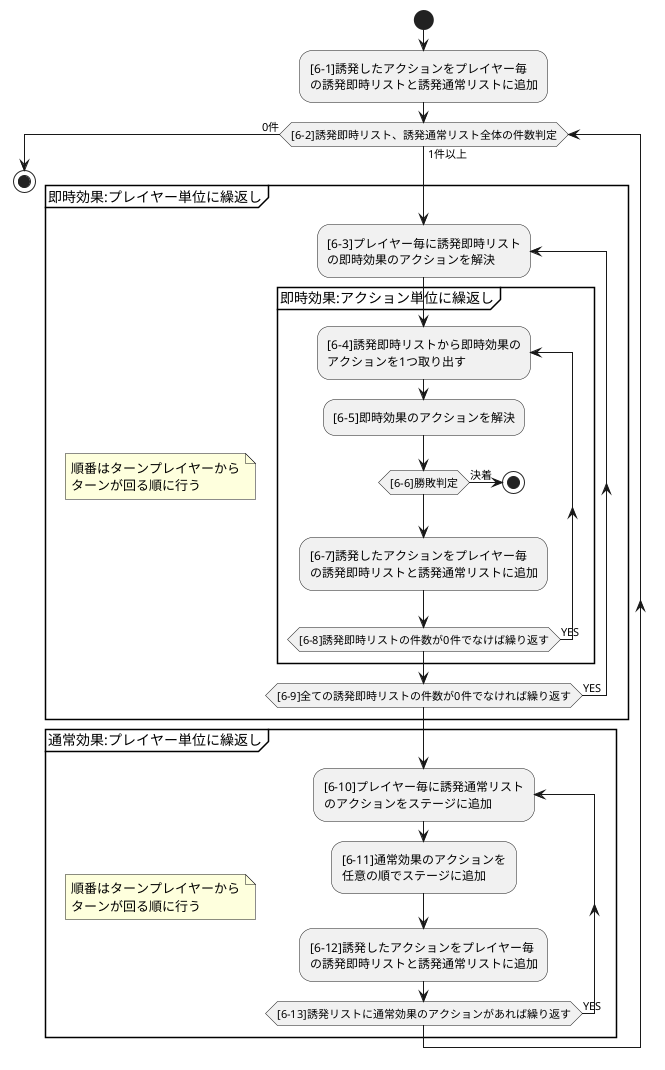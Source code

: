 @startuml
start
:[6-1]誘発したアクションをプレイヤー毎\nの誘発即時リストと誘発通常リストに追加;
while([6-2]誘発即時リスト、誘発通常リスト全体の件数判定) is (1件以上)
    group 即時効果:プレイヤー単位に繰返し
    note
        順番はターンプレイヤーから
        ターンが回る順に行う
    end note
    repeat :[6-3]プレイヤー毎に誘発即時リスト\nの即時効果のアクションを解決;
        group 即時効果:アクション単位に繰返し
        repeat :[6-4]誘発即時リストから即時効果の\nアクションを1つ取り出す;
            :[6-5]即時効果のアクションを解決;
            if([6-6]勝敗判定) then (決着)
                stop
            endif
            :[6-7]誘発したアクションをプレイヤー毎\nの誘発即時リストと誘発通常リストに追加;
        repeat while ([6-8]誘発即時リストの件数が0件でなけば繰り返す) is (YES)
        end group
    repeat while([6-9]全ての誘発即時リストの件数が0件でなければ繰り返す) is (YES)
    end group

    group 通常効果:プレイヤー単位に繰返し
    note
        順番はターンプレイヤーから
        ターンが回る順に行う
    end note
    repeat :[6-10]プレイヤー毎に誘発通常リスト\nのアクションをステージに追加;
        :[6-11]通常効果のアクションを\n任意の順でステージに追加;
        :[6-12]誘発したアクションをプレイヤー毎\nの誘発即時リストと誘発通常リストに追加;
    repeat while ([6-13]誘発リストに通常効果のアクションがあれば繰り返す) is (YES)
    end group

endwhile (0件)
    stop
@enduml
